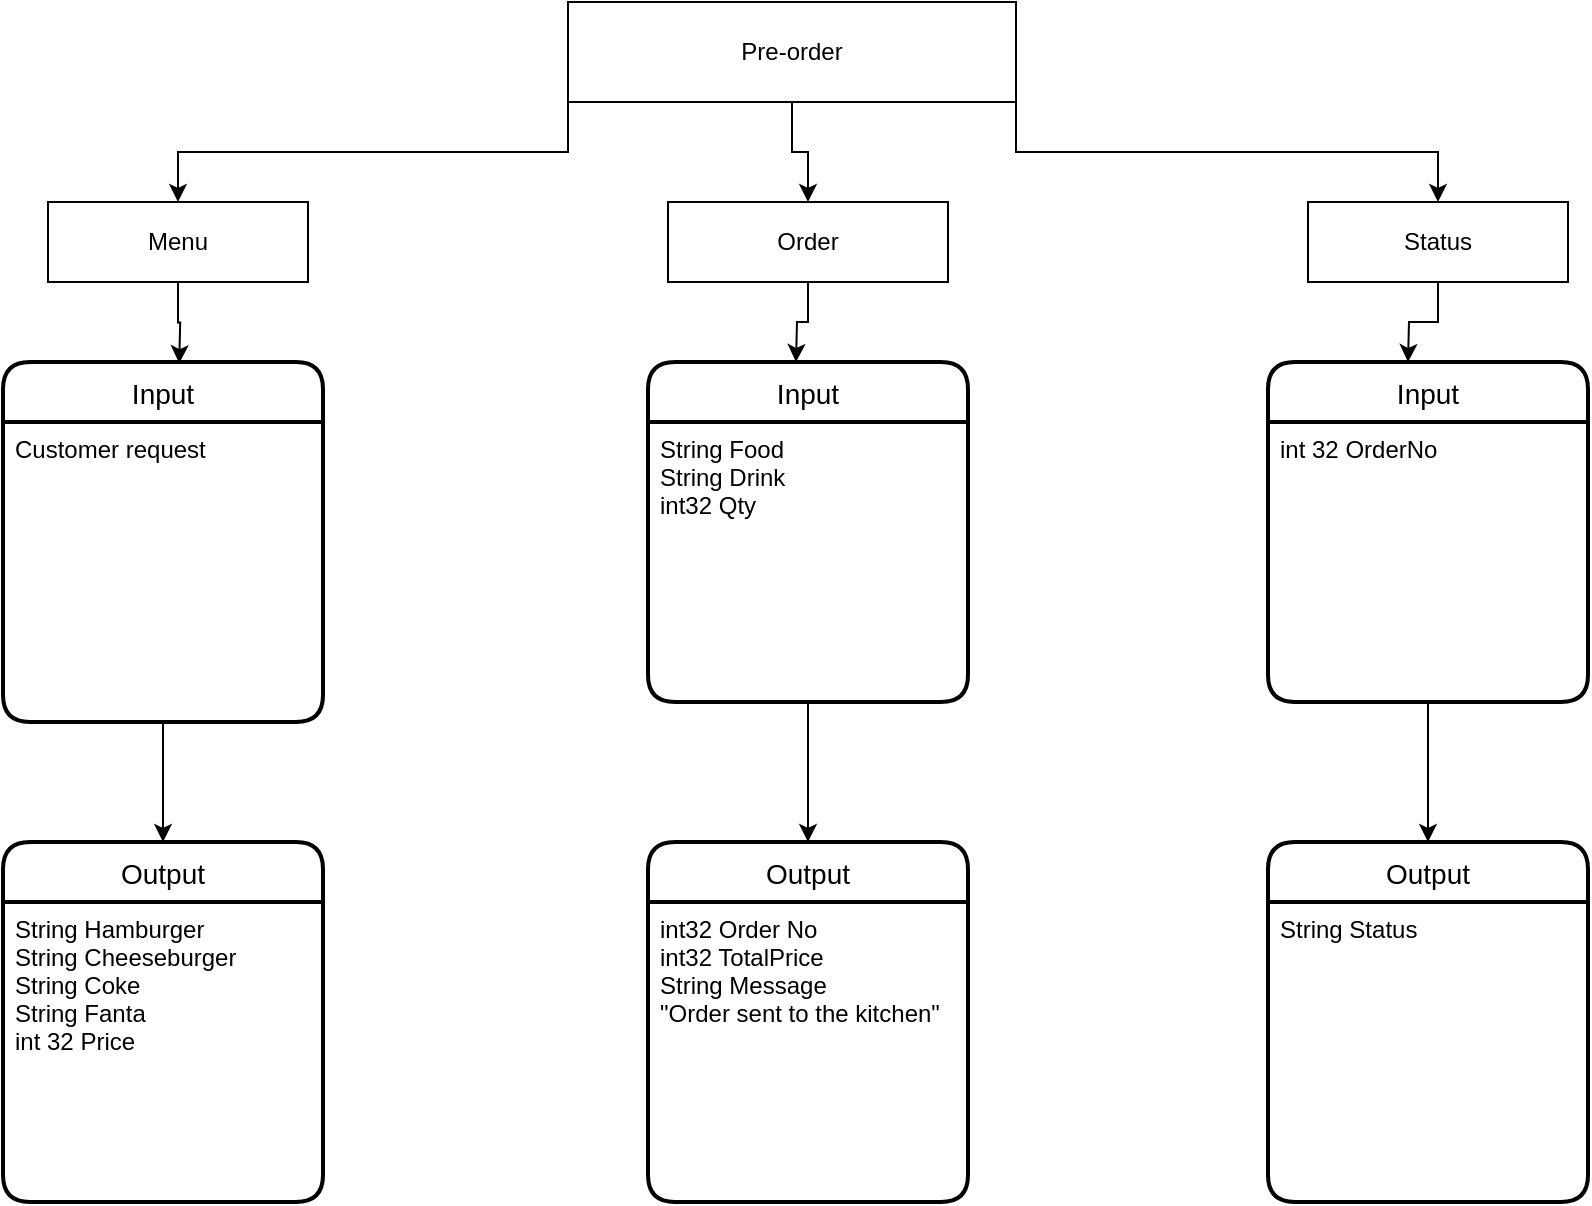 <mxfile version="20.8.0" type="github">
  <diagram id="TlMHJjaulBJ1ftjmZCUJ" name="Page-1">
    <mxGraphModel dx="1221" dy="668" grid="1" gridSize="10" guides="1" tooltips="1" connect="1" arrows="1" fold="1" page="1" pageScale="1" pageWidth="827" pageHeight="1169" math="0" shadow="0">
      <root>
        <mxCell id="0" />
        <mxCell id="1" parent="0" />
        <mxCell id="IUImZmoljd4zpyY7UQbs-1" style="edgeStyle=orthogonalEdgeStyle;rounded=0;orthogonalLoop=1;jettySize=auto;html=1;exitX=0.5;exitY=1;exitDx=0;exitDy=0;entryX=0.453;entryY=0.003;entryDx=0;entryDy=0;entryPerimeter=0;" edge="1" parent="1" source="IUImZmoljd4zpyY7UQbs-2">
          <mxGeometry relative="1" as="geometry">
            <mxPoint x="105.6" y="190.6" as="targetPoint" />
          </mxGeometry>
        </mxCell>
        <mxCell id="IUImZmoljd4zpyY7UQbs-2" value="Menu" style="rounded=0;whiteSpace=wrap;html=1;" vertex="1" parent="1">
          <mxGeometry x="40" y="110" width="130" height="40" as="geometry" />
        </mxCell>
        <mxCell id="IUImZmoljd4zpyY7UQbs-3" style="edgeStyle=orthogonalEdgeStyle;rounded=0;orthogonalLoop=1;jettySize=auto;html=1;exitX=0.5;exitY=1;exitDx=0;exitDy=0;" edge="1" parent="1" source="IUImZmoljd4zpyY7UQbs-4">
          <mxGeometry relative="1" as="geometry">
            <mxPoint x="414" y="190" as="targetPoint" />
          </mxGeometry>
        </mxCell>
        <mxCell id="IUImZmoljd4zpyY7UQbs-4" value="Order" style="rounded=0;whiteSpace=wrap;html=1;" vertex="1" parent="1">
          <mxGeometry x="350" y="110" width="140" height="40" as="geometry" />
        </mxCell>
        <mxCell id="IUImZmoljd4zpyY7UQbs-5" style="edgeStyle=orthogonalEdgeStyle;rounded=0;orthogonalLoop=1;jettySize=auto;html=1;exitX=0.5;exitY=1;exitDx=0;exitDy=0;" edge="1" parent="1" source="IUImZmoljd4zpyY7UQbs-6">
          <mxGeometry relative="1" as="geometry">
            <mxPoint x="720" y="190" as="targetPoint" />
          </mxGeometry>
        </mxCell>
        <mxCell id="IUImZmoljd4zpyY7UQbs-6" value="Status" style="rounded=0;whiteSpace=wrap;html=1;" vertex="1" parent="1">
          <mxGeometry x="670" y="110" width="130" height="40" as="geometry" />
        </mxCell>
        <mxCell id="IUImZmoljd4zpyY7UQbs-7" style="edgeStyle=orthogonalEdgeStyle;rounded=0;orthogonalLoop=1;jettySize=auto;html=1;exitX=0;exitY=1;exitDx=0;exitDy=0;" edge="1" parent="1" source="IUImZmoljd4zpyY7UQbs-10" target="IUImZmoljd4zpyY7UQbs-2">
          <mxGeometry relative="1" as="geometry" />
        </mxCell>
        <mxCell id="IUImZmoljd4zpyY7UQbs-8" style="edgeStyle=orthogonalEdgeStyle;rounded=0;orthogonalLoop=1;jettySize=auto;html=1;exitX=0.5;exitY=1;exitDx=0;exitDy=0;" edge="1" parent="1" source="IUImZmoljd4zpyY7UQbs-10" target="IUImZmoljd4zpyY7UQbs-4">
          <mxGeometry relative="1" as="geometry" />
        </mxCell>
        <mxCell id="IUImZmoljd4zpyY7UQbs-9" style="edgeStyle=orthogonalEdgeStyle;rounded=0;orthogonalLoop=1;jettySize=auto;html=1;exitX=1;exitY=1;exitDx=0;exitDy=0;" edge="1" parent="1" source="IUImZmoljd4zpyY7UQbs-10" target="IUImZmoljd4zpyY7UQbs-6">
          <mxGeometry relative="1" as="geometry" />
        </mxCell>
        <mxCell id="IUImZmoljd4zpyY7UQbs-10" value="Pre-order" style="rounded=0;whiteSpace=wrap;html=1;" vertex="1" parent="1">
          <mxGeometry x="300" y="10" width="224" height="50" as="geometry" />
        </mxCell>
        <mxCell id="IUImZmoljd4zpyY7UQbs-11" value="Input" style="swimlane;childLayout=stackLayout;horizontal=1;startSize=30;horizontalStack=0;rounded=1;fontSize=14;fontStyle=0;strokeWidth=2;resizeParent=0;resizeLast=1;shadow=0;dashed=0;align=center;" vertex="1" parent="1">
          <mxGeometry x="17.5" y="190" width="160" height="180" as="geometry" />
        </mxCell>
        <mxCell id="IUImZmoljd4zpyY7UQbs-12" value="Customer request" style="align=left;strokeColor=none;fillColor=none;spacingLeft=4;fontSize=12;verticalAlign=top;resizable=0;rotatable=0;part=1;" vertex="1" parent="IUImZmoljd4zpyY7UQbs-11">
          <mxGeometry y="30" width="160" height="150" as="geometry" />
        </mxCell>
        <mxCell id="IUImZmoljd4zpyY7UQbs-13" value="Input" style="swimlane;childLayout=stackLayout;horizontal=1;startSize=30;horizontalStack=0;rounded=1;fontSize=14;fontStyle=0;strokeWidth=2;resizeParent=0;resizeLast=1;shadow=0;dashed=0;align=center;" vertex="1" parent="1">
          <mxGeometry x="340" y="190" width="160" height="170" as="geometry" />
        </mxCell>
        <mxCell id="IUImZmoljd4zpyY7UQbs-14" value="String Food&#xa;String Drink&#xa;int32 Qty" style="align=left;strokeColor=none;fillColor=none;spacingLeft=4;fontSize=12;verticalAlign=top;resizable=0;rotatable=0;part=1;" vertex="1" parent="IUImZmoljd4zpyY7UQbs-13">
          <mxGeometry y="30" width="160" height="140" as="geometry" />
        </mxCell>
        <mxCell id="IUImZmoljd4zpyY7UQbs-15" value="Input" style="swimlane;childLayout=stackLayout;horizontal=1;startSize=30;horizontalStack=0;rounded=1;fontSize=14;fontStyle=0;strokeWidth=2;resizeParent=0;resizeLast=1;shadow=0;dashed=0;align=center;" vertex="1" parent="1">
          <mxGeometry x="650" y="190" width="160" height="170" as="geometry" />
        </mxCell>
        <mxCell id="IUImZmoljd4zpyY7UQbs-16" value="int 32 OrderNo" style="align=left;strokeColor=none;fillColor=none;spacingLeft=4;fontSize=12;verticalAlign=top;resizable=0;rotatable=0;part=1;" vertex="1" parent="IUImZmoljd4zpyY7UQbs-15">
          <mxGeometry y="30" width="160" height="140" as="geometry" />
        </mxCell>
        <mxCell id="IUImZmoljd4zpyY7UQbs-17" value="Output" style="swimlane;childLayout=stackLayout;horizontal=1;startSize=30;horizontalStack=0;rounded=1;fontSize=14;fontStyle=0;strokeWidth=2;resizeParent=0;resizeLast=1;shadow=0;dashed=0;align=center;" vertex="1" parent="1">
          <mxGeometry x="17.5" y="430" width="160" height="180" as="geometry" />
        </mxCell>
        <mxCell id="IUImZmoljd4zpyY7UQbs-18" value="String Hamburger&#xa;String Cheeseburger&#xa;String Coke&#xa;String Fanta&#xa;int 32 Price" style="align=left;strokeColor=none;fillColor=none;spacingLeft=4;fontSize=12;verticalAlign=top;resizable=0;rotatable=0;part=1;" vertex="1" parent="IUImZmoljd4zpyY7UQbs-17">
          <mxGeometry y="30" width="160" height="150" as="geometry" />
        </mxCell>
        <mxCell id="IUImZmoljd4zpyY7UQbs-19" value="Output" style="swimlane;childLayout=stackLayout;horizontal=1;startSize=30;horizontalStack=0;rounded=1;fontSize=14;fontStyle=0;strokeWidth=2;resizeParent=0;resizeLast=1;shadow=0;dashed=0;align=center;" vertex="1" parent="1">
          <mxGeometry x="340" y="430" width="160" height="180" as="geometry" />
        </mxCell>
        <mxCell id="IUImZmoljd4zpyY7UQbs-20" value="int32 Order No&#xa;int32 TotalPrice&#xa;String Message&#xa;&quot;Order sent to the kitchen&quot;" style="align=left;strokeColor=none;fillColor=none;spacingLeft=4;fontSize=12;verticalAlign=top;resizable=0;rotatable=0;part=1;" vertex="1" parent="IUImZmoljd4zpyY7UQbs-19">
          <mxGeometry y="30" width="160" height="150" as="geometry" />
        </mxCell>
        <mxCell id="IUImZmoljd4zpyY7UQbs-21" value="Output" style="swimlane;childLayout=stackLayout;horizontal=1;startSize=30;horizontalStack=0;rounded=1;fontSize=14;fontStyle=0;strokeWidth=2;resizeParent=0;resizeLast=1;shadow=0;dashed=0;align=center;" vertex="1" parent="1">
          <mxGeometry x="650" y="430" width="160" height="180" as="geometry" />
        </mxCell>
        <mxCell id="IUImZmoljd4zpyY7UQbs-22" value="String Status" style="align=left;strokeColor=none;fillColor=none;spacingLeft=4;fontSize=12;verticalAlign=top;resizable=0;rotatable=0;part=1;" vertex="1" parent="IUImZmoljd4zpyY7UQbs-21">
          <mxGeometry y="30" width="160" height="150" as="geometry" />
        </mxCell>
        <mxCell id="IUImZmoljd4zpyY7UQbs-23" style="edgeStyle=orthogonalEdgeStyle;rounded=0;orthogonalLoop=1;jettySize=auto;html=1;exitX=0.5;exitY=1;exitDx=0;exitDy=0;entryX=0.5;entryY=0;entryDx=0;entryDy=0;" edge="1" parent="1" source="IUImZmoljd4zpyY7UQbs-12" target="IUImZmoljd4zpyY7UQbs-17">
          <mxGeometry relative="1" as="geometry" />
        </mxCell>
        <mxCell id="IUImZmoljd4zpyY7UQbs-24" style="edgeStyle=orthogonalEdgeStyle;rounded=0;orthogonalLoop=1;jettySize=auto;html=1;exitX=0.5;exitY=1;exitDx=0;exitDy=0;entryX=0.5;entryY=0;entryDx=0;entryDy=0;" edge="1" parent="1" source="IUImZmoljd4zpyY7UQbs-14" target="IUImZmoljd4zpyY7UQbs-19">
          <mxGeometry relative="1" as="geometry" />
        </mxCell>
        <mxCell id="IUImZmoljd4zpyY7UQbs-25" style="edgeStyle=orthogonalEdgeStyle;rounded=0;orthogonalLoop=1;jettySize=auto;html=1;exitX=0.5;exitY=1;exitDx=0;exitDy=0;entryX=0.5;entryY=0;entryDx=0;entryDy=0;" edge="1" parent="1" source="IUImZmoljd4zpyY7UQbs-16" target="IUImZmoljd4zpyY7UQbs-21">
          <mxGeometry relative="1" as="geometry" />
        </mxCell>
      </root>
    </mxGraphModel>
  </diagram>
</mxfile>
